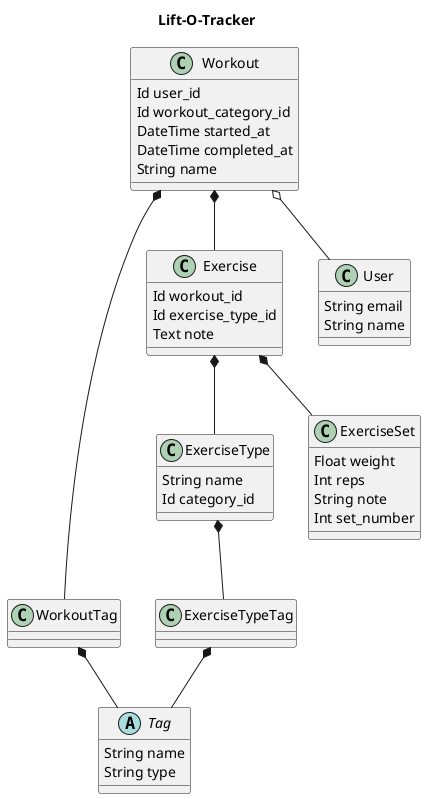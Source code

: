 @startuml Lift-O-Tracker

title Lift-O-Tracker

class ExerciseType {
  String name
  Id category_id
}

abstract class Tag {
  String name
  String type
}

class ExerciseTypeTag {
}

class WorkoutTag {
}

class Workout {
  Id user_id
  Id workout_category_id
  DateTime started_at
  DateTime completed_at
  String name
}

class Exercise {
  Id workout_id
  Id exercise_type_id
  Text note
}

class ExerciseSet {
  Float weight
  Int reps
  String note
  Int set_number
}

class User {
  String email
  String name
}

Workout o-- User
Exercise *-- ExerciseSet
Workout *-- Exercise
Exercise *-- ExerciseType
ExerciseType *-- ExerciseTypeTag
Workout *-- WorkoutTag
ExerciseTypeTag *-- Tag
WorkoutTag *-- Tag

@enduml
